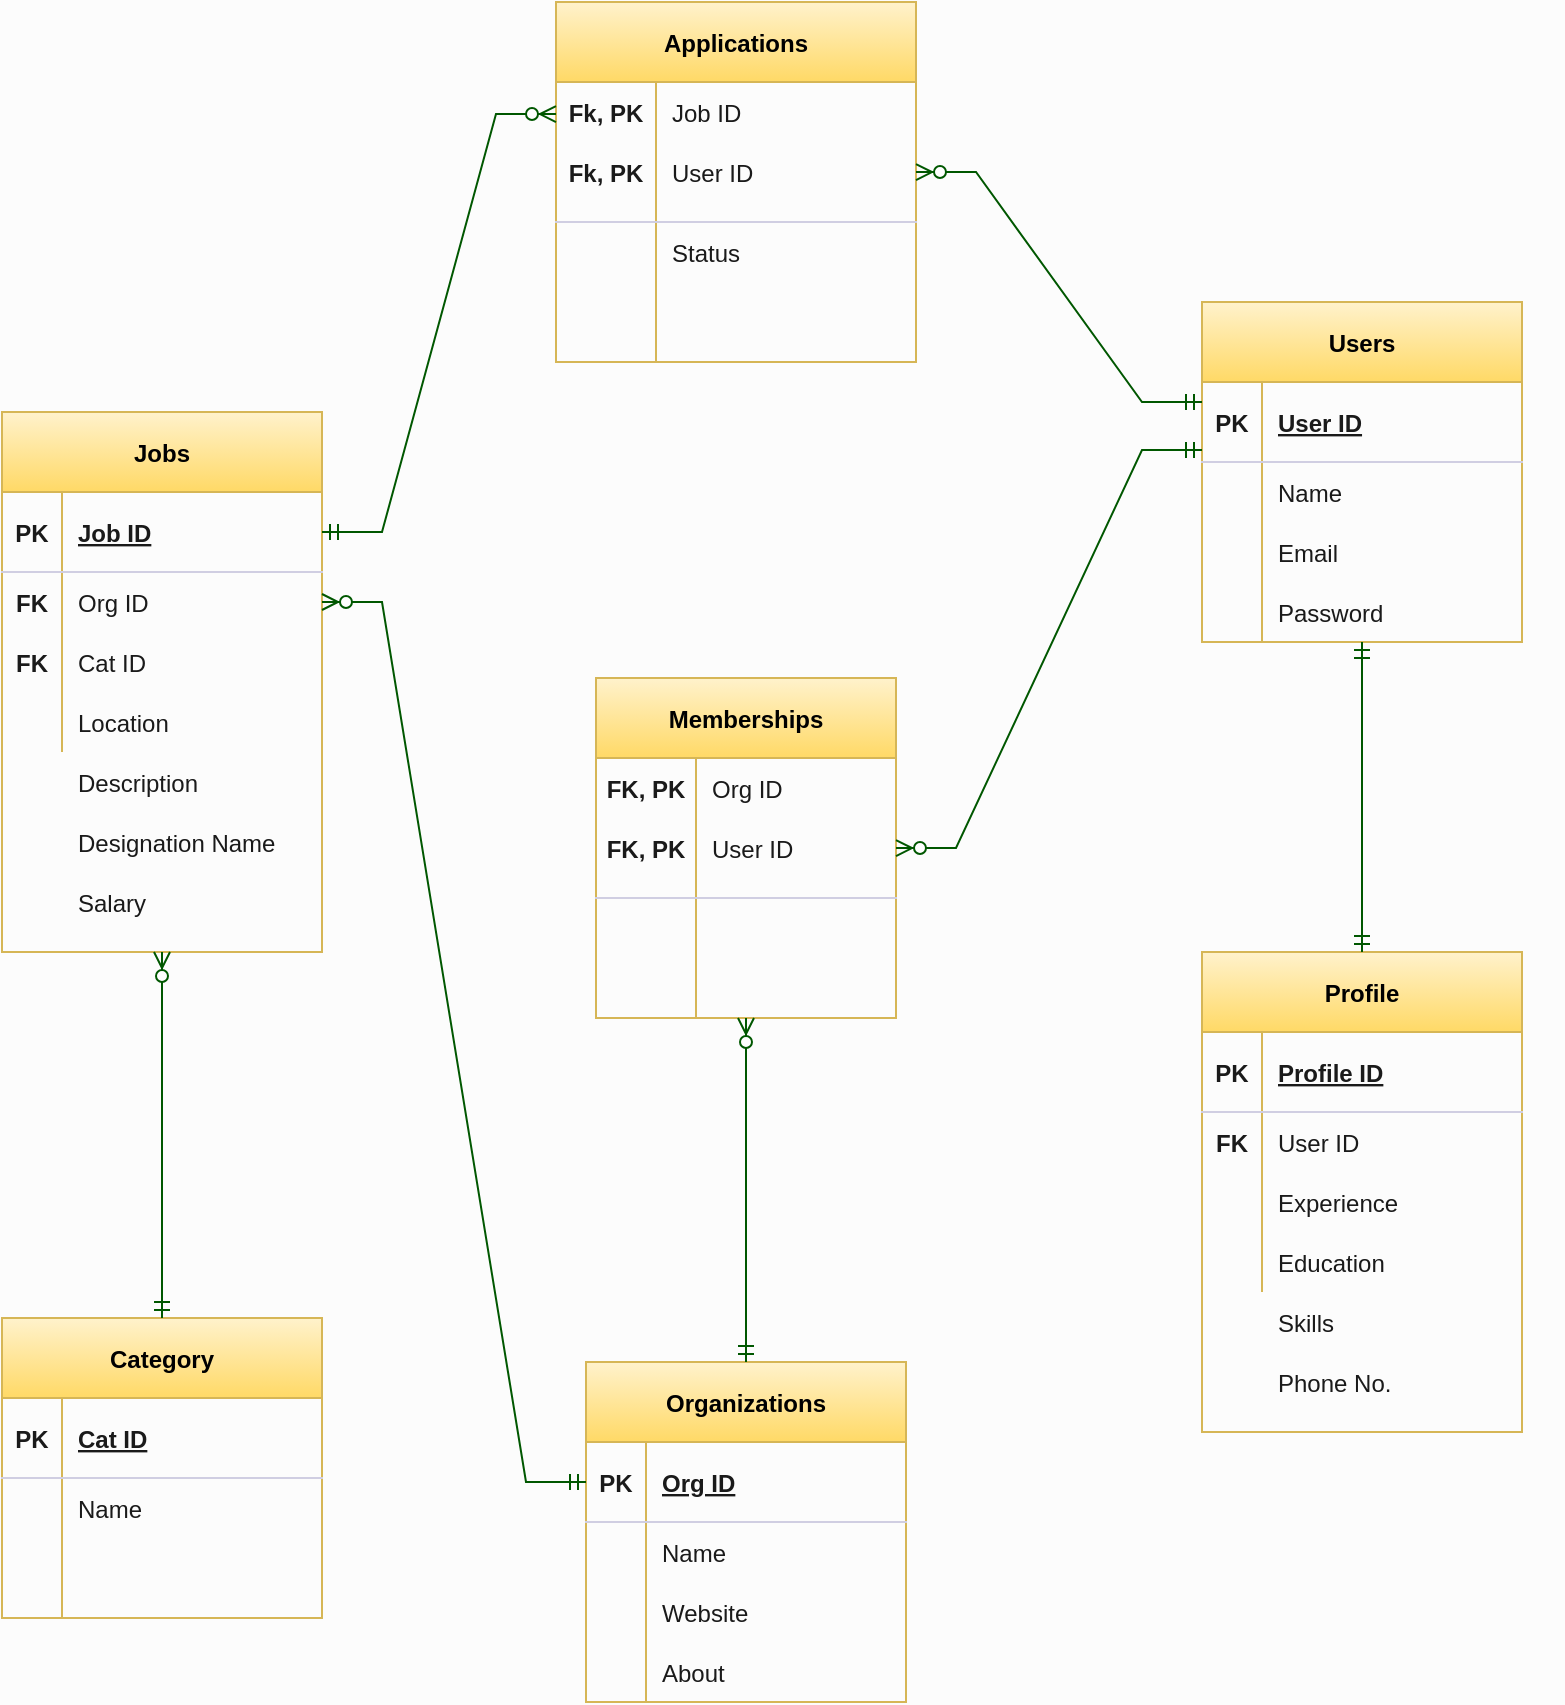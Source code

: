 <mxfile version="20.1.1" type="google"><diagram id="a4wM6ybNnWn-y_4cVbF9" name="Page-1"><mxGraphModel grid="0" page="1" gridSize="10" guides="1" tooltips="1" connect="1" arrows="1" fold="1" pageScale="1" pageWidth="850" pageHeight="1100" background="#FCFCFC" math="0" shadow="0"><root><mxCell id="0"/><mxCell id="1" parent="0"/><mxCell id="vLu-QpuTmIG4wKLE78qA-31" value="Jobs" style="shape=table;startSize=40;container=1;collapsible=1;childLayout=tableLayout;fixedRows=1;rowLines=0;fontStyle=1;align=center;resizeLast=1;fillColor=#fff2cc;strokeColor=#d6b656;gradientColor=#ffd966;" vertex="1" parent="1"><mxGeometry x="48" y="245" width="160" height="270" as="geometry"/></mxCell><mxCell id="vLu-QpuTmIG4wKLE78qA-32" value="" style="shape=tableRow;horizontal=0;startSize=0;swimlaneHead=0;swimlaneBody=0;fillColor=none;collapsible=0;dropTarget=0;points=[[0,0.5],[1,0.5]];portConstraint=eastwest;top=0;left=0;right=0;bottom=1;strokeColor=#D0CEE2;fontColor=#1A1A1A;" vertex="1" parent="vLu-QpuTmIG4wKLE78qA-31"><mxGeometry y="40" width="160" height="40" as="geometry"/></mxCell><mxCell id="vLu-QpuTmIG4wKLE78qA-33" value="PK" style="shape=partialRectangle;connectable=0;fillColor=none;top=0;left=0;bottom=0;right=0;fontStyle=1;overflow=hidden;strokeColor=#D0CEE2;fontColor=#1A1A1A;" vertex="1" parent="vLu-QpuTmIG4wKLE78qA-32"><mxGeometry width="30" height="40" as="geometry"><mxRectangle width="30" height="40" as="alternateBounds"/></mxGeometry></mxCell><mxCell id="vLu-QpuTmIG4wKLE78qA-34" value="Job ID" style="shape=partialRectangle;connectable=0;fillColor=none;top=0;left=0;bottom=0;right=0;align=left;spacingLeft=6;fontStyle=5;overflow=hidden;strokeColor=#D0CEE2;fontColor=#1A1A1A;" vertex="1" parent="vLu-QpuTmIG4wKLE78qA-32"><mxGeometry x="30" width="130" height="40" as="geometry"><mxRectangle width="130" height="40" as="alternateBounds"/></mxGeometry></mxCell><mxCell id="vLu-QpuTmIG4wKLE78qA-35" value="" style="shape=tableRow;horizontal=0;startSize=0;swimlaneHead=0;swimlaneBody=0;fillColor=none;collapsible=0;dropTarget=0;points=[[0,0.5],[1,0.5]];portConstraint=eastwest;top=0;left=0;right=0;bottom=0;strokeColor=#D0CEE2;fontColor=#1A1A1A;" vertex="1" parent="vLu-QpuTmIG4wKLE78qA-31"><mxGeometry y="80" width="160" height="30" as="geometry"/></mxCell><mxCell id="vLu-QpuTmIG4wKLE78qA-36" value="FK" style="shape=partialRectangle;connectable=0;fillColor=none;top=0;left=0;bottom=0;right=0;editable=1;overflow=hidden;fontStyle=1;strokeColor=#D0CEE2;fontColor=#1A1A1A;" vertex="1" parent="vLu-QpuTmIG4wKLE78qA-35"><mxGeometry width="30" height="30" as="geometry"><mxRectangle width="30" height="30" as="alternateBounds"/></mxGeometry></mxCell><mxCell id="vLu-QpuTmIG4wKLE78qA-37" value="Org ID" style="shape=partialRectangle;connectable=0;fillColor=none;top=0;left=0;bottom=0;right=0;align=left;spacingLeft=6;overflow=hidden;strokeColor=#D0CEE2;fontColor=#1A1A1A;" vertex="1" parent="vLu-QpuTmIG4wKLE78qA-35"><mxGeometry x="30" width="130" height="30" as="geometry"><mxRectangle width="130" height="30" as="alternateBounds"/></mxGeometry></mxCell><mxCell id="vLu-QpuTmIG4wKLE78qA-38" value="" style="shape=tableRow;horizontal=0;startSize=0;swimlaneHead=0;swimlaneBody=0;fillColor=none;collapsible=0;dropTarget=0;points=[[0,0.5],[1,0.5]];portConstraint=eastwest;top=0;left=0;right=0;bottom=0;strokeColor=#D0CEE2;fontColor=#1A1A1A;" vertex="1" parent="vLu-QpuTmIG4wKLE78qA-31"><mxGeometry y="110" width="160" height="30" as="geometry"/></mxCell><mxCell id="vLu-QpuTmIG4wKLE78qA-39" value="FK" style="shape=partialRectangle;connectable=0;fillColor=none;top=0;left=0;bottom=0;right=0;editable=1;overflow=hidden;strokeColor=#D0CEE2;fontColor=#1A1A1A;fontStyle=1" vertex="1" parent="vLu-QpuTmIG4wKLE78qA-38"><mxGeometry width="30" height="30" as="geometry"><mxRectangle width="30" height="30" as="alternateBounds"/></mxGeometry></mxCell><mxCell id="vLu-QpuTmIG4wKLE78qA-40" value="Cat ID" style="shape=partialRectangle;connectable=0;fillColor=none;top=0;left=0;bottom=0;right=0;align=left;spacingLeft=6;overflow=hidden;strokeColor=#D0CEE2;fontColor=#1A1A1A;" vertex="1" parent="vLu-QpuTmIG4wKLE78qA-38"><mxGeometry x="30" width="130" height="30" as="geometry"><mxRectangle width="130" height="30" as="alternateBounds"/></mxGeometry></mxCell><mxCell id="vLu-QpuTmIG4wKLE78qA-41" value="" style="shape=tableRow;horizontal=0;startSize=0;swimlaneHead=0;swimlaneBody=0;fillColor=none;collapsible=0;dropTarget=0;points=[[0,0.5],[1,0.5]];portConstraint=eastwest;top=0;left=0;right=0;bottom=0;strokeColor=#D0CEE2;fontColor=#1A1A1A;" vertex="1" parent="vLu-QpuTmIG4wKLE78qA-31"><mxGeometry y="140" width="160" height="30" as="geometry"/></mxCell><mxCell id="vLu-QpuTmIG4wKLE78qA-42" value="" style="shape=partialRectangle;connectable=0;fillColor=none;top=0;left=0;bottom=0;right=0;editable=1;overflow=hidden;strokeColor=#D0CEE2;fontColor=#1A1A1A;" vertex="1" parent="vLu-QpuTmIG4wKLE78qA-41"><mxGeometry width="30" height="30" as="geometry"><mxRectangle width="30" height="30" as="alternateBounds"/></mxGeometry></mxCell><mxCell id="vLu-QpuTmIG4wKLE78qA-43" value="Location" style="shape=partialRectangle;connectable=0;fillColor=none;top=0;left=0;bottom=0;right=0;align=left;spacingLeft=6;overflow=hidden;strokeColor=#D0CEE2;fontColor=#1A1A1A;" vertex="1" parent="vLu-QpuTmIG4wKLE78qA-41"><mxGeometry x="30" width="130" height="30" as="geometry"><mxRectangle width="130" height="30" as="alternateBounds"/></mxGeometry></mxCell><mxCell id="vLu-QpuTmIG4wKLE78qA-46" value="Description" style="shape=partialRectangle;connectable=0;fillColor=none;top=0;left=0;bottom=0;right=0;align=left;spacingLeft=6;overflow=hidden;strokeColor=#D0CEE2;fontColor=#1A1A1A;" vertex="1" parent="1"><mxGeometry x="78" y="415" width="150" height="30" as="geometry"><mxRectangle width="150" height="30" as="alternateBounds"/></mxGeometry></mxCell><mxCell id="vLu-QpuTmIG4wKLE78qA-47" value="Designation Name" style="shape=partialRectangle;connectable=0;fillColor=none;top=0;left=0;bottom=0;right=0;align=left;spacingLeft=6;overflow=hidden;strokeColor=#D0CEE2;fontColor=#1A1A1A;" vertex="1" parent="1"><mxGeometry x="78" y="445" width="150" height="30" as="geometry"><mxRectangle width="150" height="30" as="alternateBounds"/></mxGeometry></mxCell><mxCell id="vLu-QpuTmIG4wKLE78qA-48" value="Salary" style="shape=partialRectangle;connectable=0;fillColor=none;top=0;left=0;bottom=0;right=0;align=left;spacingLeft=6;overflow=hidden;strokeColor=#D0CEE2;fontColor=#1A1A1A;" vertex="1" parent="1"><mxGeometry x="78" y="475" width="150" height="30" as="geometry"><mxRectangle width="150" height="30" as="alternateBounds"/></mxGeometry></mxCell><mxCell id="vLu-QpuTmIG4wKLE78qA-49" value="Profile" style="shape=table;startSize=40;container=1;collapsible=1;childLayout=tableLayout;fixedRows=1;rowLines=0;fontStyle=1;align=center;resizeLast=1;fillColor=#fff2cc;strokeColor=#d6b656;gradientColor=#ffd966;" vertex="1" parent="1"><mxGeometry x="648" y="515" width="160" height="240" as="geometry"/></mxCell><mxCell id="vLu-QpuTmIG4wKLE78qA-50" value="" style="shape=tableRow;horizontal=0;startSize=0;swimlaneHead=0;swimlaneBody=0;fillColor=none;collapsible=0;dropTarget=0;points=[[0,0.5],[1,0.5]];portConstraint=eastwest;top=0;left=0;right=0;bottom=1;strokeColor=#D0CEE2;fontColor=#1A1A1A;" vertex="1" parent="vLu-QpuTmIG4wKLE78qA-49"><mxGeometry y="40" width="160" height="40" as="geometry"/></mxCell><mxCell id="vLu-QpuTmIG4wKLE78qA-51" value="PK" style="shape=partialRectangle;connectable=0;fillColor=none;top=0;left=0;bottom=0;right=0;fontStyle=1;overflow=hidden;strokeColor=#D0CEE2;fontColor=#1A1A1A;" vertex="1" parent="vLu-QpuTmIG4wKLE78qA-50"><mxGeometry width="30" height="40" as="geometry"><mxRectangle width="30" height="40" as="alternateBounds"/></mxGeometry></mxCell><mxCell id="vLu-QpuTmIG4wKLE78qA-52" value="Profile ID" style="shape=partialRectangle;connectable=0;fillColor=none;top=0;left=0;bottom=0;right=0;align=left;spacingLeft=6;fontStyle=5;overflow=hidden;strokeColor=#D0CEE2;fontColor=#1A1A1A;" vertex="1" parent="vLu-QpuTmIG4wKLE78qA-50"><mxGeometry x="30" width="130" height="40" as="geometry"><mxRectangle width="130" height="40" as="alternateBounds"/></mxGeometry></mxCell><mxCell id="vLu-QpuTmIG4wKLE78qA-53" value="" style="shape=tableRow;horizontal=0;startSize=0;swimlaneHead=0;swimlaneBody=0;fillColor=none;collapsible=0;dropTarget=0;points=[[0,0.5],[1,0.5]];portConstraint=eastwest;top=0;left=0;right=0;bottom=0;strokeColor=#D0CEE2;fontColor=#1A1A1A;" vertex="1" parent="vLu-QpuTmIG4wKLE78qA-49"><mxGeometry y="80" width="160" height="30" as="geometry"/></mxCell><mxCell id="vLu-QpuTmIG4wKLE78qA-54" value="FK" style="shape=partialRectangle;connectable=0;fillColor=none;top=0;left=0;bottom=0;right=0;editable=1;overflow=hidden;fontStyle=1;strokeColor=#D0CEE2;fontColor=#1A1A1A;" vertex="1" parent="vLu-QpuTmIG4wKLE78qA-53"><mxGeometry width="30" height="30" as="geometry"><mxRectangle width="30" height="30" as="alternateBounds"/></mxGeometry></mxCell><mxCell id="vLu-QpuTmIG4wKLE78qA-55" value="User ID" style="shape=partialRectangle;connectable=0;fillColor=none;top=0;left=0;bottom=0;right=0;align=left;spacingLeft=6;overflow=hidden;strokeColor=#D0CEE2;fontColor=#1A1A1A;" vertex="1" parent="vLu-QpuTmIG4wKLE78qA-53"><mxGeometry x="30" width="130" height="30" as="geometry"><mxRectangle width="130" height="30" as="alternateBounds"/></mxGeometry></mxCell><mxCell id="vLu-QpuTmIG4wKLE78qA-56" value="" style="shape=tableRow;horizontal=0;startSize=0;swimlaneHead=0;swimlaneBody=0;fillColor=none;collapsible=0;dropTarget=0;points=[[0,0.5],[1,0.5]];portConstraint=eastwest;top=0;left=0;right=0;bottom=0;strokeColor=#D0CEE2;fontColor=#1A1A1A;" vertex="1" parent="vLu-QpuTmIG4wKLE78qA-49"><mxGeometry y="110" width="160" height="30" as="geometry"/></mxCell><mxCell id="vLu-QpuTmIG4wKLE78qA-57" value="" style="shape=partialRectangle;connectable=0;fillColor=none;top=0;left=0;bottom=0;right=0;editable=1;overflow=hidden;strokeColor=#D0CEE2;fontColor=#1A1A1A;" vertex="1" parent="vLu-QpuTmIG4wKLE78qA-56"><mxGeometry width="30" height="30" as="geometry"><mxRectangle width="30" height="30" as="alternateBounds"/></mxGeometry></mxCell><mxCell id="vLu-QpuTmIG4wKLE78qA-58" value="Experience" style="shape=partialRectangle;connectable=0;fillColor=none;top=0;left=0;bottom=0;right=0;align=left;spacingLeft=6;overflow=hidden;strokeColor=#D0CEE2;fontColor=#1A1A1A;" vertex="1" parent="vLu-QpuTmIG4wKLE78qA-56"><mxGeometry x="30" width="130" height="30" as="geometry"><mxRectangle width="130" height="30" as="alternateBounds"/></mxGeometry></mxCell><mxCell id="vLu-QpuTmIG4wKLE78qA-59" value="" style="shape=tableRow;horizontal=0;startSize=0;swimlaneHead=0;swimlaneBody=0;fillColor=none;collapsible=0;dropTarget=0;points=[[0,0.5],[1,0.5]];portConstraint=eastwest;top=0;left=0;right=0;bottom=0;strokeColor=#D0CEE2;fontColor=#1A1A1A;" vertex="1" parent="vLu-QpuTmIG4wKLE78qA-49"><mxGeometry y="140" width="160" height="30" as="geometry"/></mxCell><mxCell id="vLu-QpuTmIG4wKLE78qA-60" value="" style="shape=partialRectangle;connectable=0;fillColor=none;top=0;left=0;bottom=0;right=0;editable=1;overflow=hidden;strokeColor=#D0CEE2;fontColor=#1A1A1A;" vertex="1" parent="vLu-QpuTmIG4wKLE78qA-59"><mxGeometry width="30" height="30" as="geometry"><mxRectangle width="30" height="30" as="alternateBounds"/></mxGeometry></mxCell><mxCell id="vLu-QpuTmIG4wKLE78qA-61" value="Education" style="shape=partialRectangle;connectable=0;fillColor=none;top=0;left=0;bottom=0;right=0;align=left;spacingLeft=6;overflow=hidden;strokeColor=#D0CEE2;fontColor=#1A1A1A;" vertex="1" parent="vLu-QpuTmIG4wKLE78qA-59"><mxGeometry x="30" width="130" height="30" as="geometry"><mxRectangle width="130" height="30" as="alternateBounds"/></mxGeometry></mxCell><mxCell id="vLu-QpuTmIG4wKLE78qA-62" value="Skills" style="shape=partialRectangle;connectable=0;fillColor=none;top=0;left=0;bottom=0;right=0;align=left;spacingLeft=6;overflow=hidden;strokeColor=#D0CEE2;fontColor=#1A1A1A;" vertex="1" parent="1"><mxGeometry x="678" y="685" width="150" height="30" as="geometry"><mxRectangle width="150" height="30" as="alternateBounds"/></mxGeometry></mxCell><mxCell id="vLu-QpuTmIG4wKLE78qA-63" value="Phone No." style="shape=partialRectangle;connectable=0;fillColor=none;top=0;left=0;bottom=0;right=0;align=left;spacingLeft=6;overflow=hidden;strokeColor=#D0CEE2;fontColor=#1A1A1A;" vertex="1" parent="1"><mxGeometry x="678" y="715" width="150" height="30" as="geometry"><mxRectangle width="150" height="30" as="alternateBounds"/></mxGeometry></mxCell><mxCell id="vLu-QpuTmIG4wKLE78qA-64" value="" style="shape=partialRectangle;connectable=0;fillColor=none;top=0;left=0;bottom=0;right=0;align=left;spacingLeft=6;overflow=hidden;strokeColor=#D0CEE2;fontColor=#1A1A1A;" vertex="1" parent="1"><mxGeometry x="678" y="745" width="150" as="geometry"><mxRectangle width="150" height="30" as="alternateBounds"/></mxGeometry></mxCell><mxCell id="vLu-QpuTmIG4wKLE78qA-65" value="Applications" style="shape=table;startSize=40;container=1;collapsible=1;childLayout=tableLayout;fixedRows=1;rowLines=0;fontStyle=1;align=center;resizeLast=1;points=[[0,0,0,0,0],[0,0.09,0,0,0],[0,0.13,0,0,0],[0,0.18,0,0,0],[0,0.25,0,0,0],[0,0.27,0,0,0],[0,0.36,0,0,0],[0,0.38,0,0,0],[0,0.45,0,0,0],[0,0.5,0,0,0],[0,0.55,0,0,0],[0,0.63,0,0,0],[0,0.64,0,0,0],[0,0.73,0,0,0],[0,0.75,0,0,0],[0,0.82,0,0,0],[0,0.88,0,0,0],[0,0.91,0,0,0],[0,1,0,0,0],[0.25,0,0,0,0],[0.25,1,0,0,0],[0.5,0,0,0,0],[0.5,1,0,0,0],[0.75,0,0,0,0],[0.75,1,0,0,0],[1,0,0,0,0],[1,0.2,0,0,0],[1,0.25,0,0,0],[1,0.4,0,0,0],[1,0.5,0,0,0],[1,0.6,0,0,0],[1,0.75,0,0,0],[1,0.8,0,0,0],[1,1,0,0,0]];fillColor=#fff2cc;strokeColor=#d6b656;gradientColor=#ffd966;" vertex="1" parent="1"><mxGeometry x="325" y="40" width="180" height="180" as="geometry"/></mxCell><mxCell id="vLu-QpuTmIG4wKLE78qA-66" value="" style="shape=tableRow;horizontal=0;startSize=0;swimlaneHead=0;swimlaneBody=0;fillColor=none;collapsible=0;dropTarget=0;points=[[0,0.5],[1,0.5]];portConstraint=eastwest;top=0;left=0;right=0;bottom=1;strokeColor=#D0CEE2;fontColor=#1A1A1A;" vertex="1" parent="vLu-QpuTmIG4wKLE78qA-65"><mxGeometry y="40" width="180" height="70" as="geometry"/></mxCell><mxCell id="vLu-QpuTmIG4wKLE78qA-67" value="" style="shape=partialRectangle;connectable=0;fillColor=none;top=0;left=0;bottom=0;right=0;fontStyle=1;overflow=hidden;strokeColor=#D0CEE2;fontColor=#1A1A1A;" vertex="1" parent="vLu-QpuTmIG4wKLE78qA-66"><mxGeometry width="50" height="70" as="geometry"><mxRectangle width="50" height="70" as="alternateBounds"/></mxGeometry></mxCell><mxCell id="vLu-QpuTmIG4wKLE78qA-68" value="" style="shape=partialRectangle;connectable=0;fillColor=none;top=0;left=0;bottom=0;right=0;align=left;spacingLeft=6;fontStyle=5;overflow=hidden;strokeColor=#D0CEE2;fontColor=#1A1A1A;" vertex="1" parent="vLu-QpuTmIG4wKLE78qA-66"><mxGeometry x="50" width="130" height="70" as="geometry"><mxRectangle width="130" height="70" as="alternateBounds"/></mxGeometry></mxCell><mxCell id="vLu-QpuTmIG4wKLE78qA-69" value="" style="shape=tableRow;horizontal=0;startSize=0;swimlaneHead=0;swimlaneBody=0;fillColor=none;collapsible=0;dropTarget=0;points=[[0,0.5],[1,0.5]];portConstraint=eastwest;top=0;left=0;right=0;bottom=0;strokeColor=#D0CEE2;fontColor=#1A1A1A;" vertex="1" parent="vLu-QpuTmIG4wKLE78qA-65"><mxGeometry y="110" width="180" height="30" as="geometry"/></mxCell><mxCell id="vLu-QpuTmIG4wKLE78qA-70" value="" style="shape=partialRectangle;connectable=0;fillColor=none;top=0;left=0;bottom=0;right=0;editable=1;overflow=hidden;fontStyle=1;strokeColor=#D0CEE2;fontColor=#1A1A1A;" vertex="1" parent="vLu-QpuTmIG4wKLE78qA-69"><mxGeometry width="50" height="30" as="geometry"><mxRectangle width="50" height="30" as="alternateBounds"/></mxGeometry></mxCell><mxCell id="vLu-QpuTmIG4wKLE78qA-71" value="Status" style="shape=partialRectangle;connectable=0;fillColor=none;top=0;left=0;bottom=0;right=0;align=left;spacingLeft=6;overflow=hidden;strokeColor=#D0CEE2;fontColor=#1A1A1A;" vertex="1" parent="vLu-QpuTmIG4wKLE78qA-69"><mxGeometry x="50" width="130" height="30" as="geometry"><mxRectangle width="130" height="30" as="alternateBounds"/></mxGeometry></mxCell><mxCell id="vLu-QpuTmIG4wKLE78qA-72" value="" style="shape=tableRow;horizontal=0;startSize=0;swimlaneHead=0;swimlaneBody=0;fillColor=none;collapsible=0;dropTarget=0;points=[[0,0.5],[1,0.5]];portConstraint=eastwest;top=0;left=0;right=0;bottom=0;strokeColor=#D0CEE2;fontColor=#1A1A1A;" vertex="1" parent="vLu-QpuTmIG4wKLE78qA-65"><mxGeometry y="140" width="180" height="20" as="geometry"/></mxCell><mxCell id="vLu-QpuTmIG4wKLE78qA-73" value="" style="shape=partialRectangle;connectable=0;fillColor=none;top=0;left=0;bottom=0;right=0;editable=1;overflow=hidden;strokeColor=#D0CEE2;fontColor=#1A1A1A;" vertex="1" parent="vLu-QpuTmIG4wKLE78qA-72"><mxGeometry width="50" height="20" as="geometry"><mxRectangle width="50" height="20" as="alternateBounds"/></mxGeometry></mxCell><mxCell id="vLu-QpuTmIG4wKLE78qA-74" value="" style="shape=partialRectangle;connectable=0;fillColor=none;top=0;left=0;bottom=0;right=0;align=left;spacingLeft=6;overflow=hidden;strokeColor=#D0CEE2;fontColor=#1A1A1A;" vertex="1" parent="vLu-QpuTmIG4wKLE78qA-72"><mxGeometry x="50" width="130" height="20" as="geometry"><mxRectangle width="130" height="20" as="alternateBounds"/></mxGeometry></mxCell><mxCell id="vLu-QpuTmIG4wKLE78qA-75" value="" style="shape=tableRow;horizontal=0;startSize=0;swimlaneHead=0;swimlaneBody=0;fillColor=none;collapsible=0;dropTarget=0;points=[[0,0.5],[1,0.5]];portConstraint=eastwest;top=0;left=0;right=0;bottom=0;strokeColor=#D0CEE2;fontColor=#1A1A1A;" vertex="1" parent="vLu-QpuTmIG4wKLE78qA-65"><mxGeometry y="160" width="180" height="20" as="geometry"/></mxCell><mxCell id="vLu-QpuTmIG4wKLE78qA-76" value="" style="shape=partialRectangle;connectable=0;fillColor=none;top=0;left=0;bottom=0;right=0;editable=1;overflow=hidden;strokeColor=#D0CEE2;fontColor=#1A1A1A;" vertex="1" parent="vLu-QpuTmIG4wKLE78qA-75"><mxGeometry width="50" height="20" as="geometry"><mxRectangle width="50" height="20" as="alternateBounds"/></mxGeometry></mxCell><mxCell id="vLu-QpuTmIG4wKLE78qA-77" value="" style="shape=partialRectangle;connectable=0;fillColor=none;top=0;left=0;bottom=0;right=0;align=left;spacingLeft=6;overflow=hidden;strokeColor=#D0CEE2;fontColor=#1A1A1A;" vertex="1" parent="vLu-QpuTmIG4wKLE78qA-75"><mxGeometry x="50" width="130" height="20" as="geometry"><mxRectangle width="130" height="20" as="alternateBounds"/></mxGeometry></mxCell><mxCell id="vLu-QpuTmIG4wKLE78qA-81" value="Job ID" style="shape=partialRectangle;connectable=0;fillColor=none;top=0;left=0;bottom=0;right=0;align=left;spacingLeft=6;overflow=hidden;strokeColor=#D0CEE2;fontColor=#1A1A1A;" vertex="1" parent="1"><mxGeometry x="375" y="80" width="150" height="30" as="geometry"><mxRectangle width="150" height="30" as="alternateBounds"/></mxGeometry></mxCell><mxCell id="vLu-QpuTmIG4wKLE78qA-95" value="Fk, PK" style="shape=partialRectangle;connectable=0;fillColor=none;top=0;left=0;bottom=0;right=0;editable=1;overflow=hidden;fontStyle=1;strokeColor=#D0CEE2;fontColor=#1A1A1A;" vertex="1" parent="1"><mxGeometry x="325" y="80" width="50" height="30" as="geometry"><mxRectangle width="30" height="30" as="alternateBounds"/></mxGeometry></mxCell><mxCell id="vLu-QpuTmIG4wKLE78qA-97" value="User ID" style="shape=partialRectangle;connectable=0;fillColor=none;top=0;left=0;bottom=0;right=0;align=left;spacingLeft=6;overflow=hidden;strokeColor=#D0CEE2;fontColor=#1A1A1A;" vertex="1" parent="1"><mxGeometry x="375" y="110" width="109" height="30" as="geometry"><mxRectangle width="150" height="30" as="alternateBounds"/></mxGeometry></mxCell><mxCell id="vLu-QpuTmIG4wKLE78qA-100" value="" style="edgeStyle=entityRelationEdgeStyle;fontSize=12;html=1;endArrow=ERzeroToMany;startArrow=ERmandOne;rounded=0;exitX=1;exitY=0.5;exitDx=0;exitDy=0;strokeColor=#005700;fontColor=#1A1A1A;fillColor=#008a00;entryX=0;entryY=0.229;entryDx=0;entryDy=0;entryPerimeter=0;" edge="1" parent="1" source="vLu-QpuTmIG4wKLE78qA-32" target="vLu-QpuTmIG4wKLE78qA-66"><mxGeometry width="100" height="100" relative="1" as="geometry"><mxPoint x="370" y="220" as="sourcePoint"/><mxPoint x="309" y="76" as="targetPoint"/></mxGeometry></mxCell><mxCell id="vLu-QpuTmIG4wKLE78qA-102" value="Organizations" style="shape=table;startSize=40;container=1;collapsible=1;childLayout=tableLayout;fixedRows=1;rowLines=0;fontStyle=1;align=center;resizeLast=1;fillColor=#fff2cc;strokeColor=#d6b656;gradientColor=#ffd966;" vertex="1" parent="1"><mxGeometry x="340" y="720" width="160" height="170" as="geometry"/></mxCell><mxCell id="vLu-QpuTmIG4wKLE78qA-103" value="" style="shape=tableRow;horizontal=0;startSize=0;swimlaneHead=0;swimlaneBody=0;fillColor=none;collapsible=0;dropTarget=0;points=[[0,0.5],[1,0.5]];portConstraint=eastwest;top=0;left=0;right=0;bottom=1;strokeColor=#D0CEE2;fontColor=#1A1A1A;" vertex="1" parent="vLu-QpuTmIG4wKLE78qA-102"><mxGeometry y="40" width="160" height="40" as="geometry"/></mxCell><mxCell id="vLu-QpuTmIG4wKLE78qA-104" value="PK" style="shape=partialRectangle;connectable=0;fillColor=none;top=0;left=0;bottom=0;right=0;fontStyle=1;overflow=hidden;strokeColor=#D0CEE2;fontColor=#1A1A1A;" vertex="1" parent="vLu-QpuTmIG4wKLE78qA-103"><mxGeometry width="30" height="40" as="geometry"><mxRectangle width="30" height="40" as="alternateBounds"/></mxGeometry></mxCell><mxCell id="vLu-QpuTmIG4wKLE78qA-105" value="Org ID" style="shape=partialRectangle;connectable=0;fillColor=none;top=0;left=0;bottom=0;right=0;align=left;spacingLeft=6;fontStyle=5;overflow=hidden;strokeColor=#D0CEE2;fontColor=#1A1A1A;" vertex="1" parent="vLu-QpuTmIG4wKLE78qA-103"><mxGeometry x="30" width="130" height="40" as="geometry"><mxRectangle width="130" height="40" as="alternateBounds"/></mxGeometry></mxCell><mxCell id="vLu-QpuTmIG4wKLE78qA-106" value="" style="shape=tableRow;horizontal=0;startSize=0;swimlaneHead=0;swimlaneBody=0;fillColor=none;collapsible=0;dropTarget=0;points=[[0,0.5],[1,0.5]];portConstraint=eastwest;top=0;left=0;right=0;bottom=0;strokeColor=#D0CEE2;fontColor=#1A1A1A;" vertex="1" parent="vLu-QpuTmIG4wKLE78qA-102"><mxGeometry y="80" width="160" height="30" as="geometry"/></mxCell><mxCell id="vLu-QpuTmIG4wKLE78qA-107" value="" style="shape=partialRectangle;connectable=0;fillColor=none;top=0;left=0;bottom=0;right=0;editable=1;overflow=hidden;fontStyle=1;strokeColor=#D0CEE2;fontColor=#1A1A1A;" vertex="1" parent="vLu-QpuTmIG4wKLE78qA-106"><mxGeometry width="30" height="30" as="geometry"><mxRectangle width="30" height="30" as="alternateBounds"/></mxGeometry></mxCell><mxCell id="vLu-QpuTmIG4wKLE78qA-108" value="Name" style="shape=partialRectangle;connectable=0;fillColor=none;top=0;left=0;bottom=0;right=0;align=left;spacingLeft=6;overflow=hidden;strokeColor=#D0CEE2;fontColor=#1A1A1A;" vertex="1" parent="vLu-QpuTmIG4wKLE78qA-106"><mxGeometry x="30" width="130" height="30" as="geometry"><mxRectangle width="130" height="30" as="alternateBounds"/></mxGeometry></mxCell><mxCell id="vLu-QpuTmIG4wKLE78qA-109" value="" style="shape=tableRow;horizontal=0;startSize=0;swimlaneHead=0;swimlaneBody=0;fillColor=none;collapsible=0;dropTarget=0;points=[[0,0.5],[1,0.5]];portConstraint=eastwest;top=0;left=0;right=0;bottom=0;strokeColor=#D0CEE2;fontColor=#1A1A1A;" vertex="1" parent="vLu-QpuTmIG4wKLE78qA-102"><mxGeometry y="110" width="160" height="30" as="geometry"/></mxCell><mxCell id="vLu-QpuTmIG4wKLE78qA-110" value="" style="shape=partialRectangle;connectable=0;fillColor=none;top=0;left=0;bottom=0;right=0;editable=1;overflow=hidden;strokeColor=#D0CEE2;fontColor=#1A1A1A;" vertex="1" parent="vLu-QpuTmIG4wKLE78qA-109"><mxGeometry width="30" height="30" as="geometry"><mxRectangle width="30" height="30" as="alternateBounds"/></mxGeometry></mxCell><mxCell id="vLu-QpuTmIG4wKLE78qA-111" value="Website" style="shape=partialRectangle;connectable=0;fillColor=none;top=0;left=0;bottom=0;right=0;align=left;spacingLeft=6;overflow=hidden;strokeColor=#D0CEE2;fontColor=#1A1A1A;" vertex="1" parent="vLu-QpuTmIG4wKLE78qA-109"><mxGeometry x="30" width="130" height="30" as="geometry"><mxRectangle width="130" height="30" as="alternateBounds"/></mxGeometry></mxCell><mxCell id="vLu-QpuTmIG4wKLE78qA-112" value="" style="shape=tableRow;horizontal=0;startSize=0;swimlaneHead=0;swimlaneBody=0;fillColor=none;collapsible=0;dropTarget=0;points=[[0,0.5],[1,0.5]];portConstraint=eastwest;top=0;left=0;right=0;bottom=0;strokeColor=#D0CEE2;fontColor=#1A1A1A;" vertex="1" parent="vLu-QpuTmIG4wKLE78qA-102"><mxGeometry y="140" width="160" height="30" as="geometry"/></mxCell><mxCell id="vLu-QpuTmIG4wKLE78qA-113" value="" style="shape=partialRectangle;connectable=0;fillColor=none;top=0;left=0;bottom=0;right=0;editable=1;overflow=hidden;strokeColor=#D0CEE2;fontColor=#1A1A1A;" vertex="1" parent="vLu-QpuTmIG4wKLE78qA-112"><mxGeometry width="30" height="30" as="geometry"><mxRectangle width="30" height="30" as="alternateBounds"/></mxGeometry></mxCell><mxCell id="vLu-QpuTmIG4wKLE78qA-114" value="About" style="shape=partialRectangle;connectable=0;fillColor=none;top=0;left=0;bottom=0;right=0;align=left;spacingLeft=6;overflow=hidden;strokeColor=#D0CEE2;fontColor=#1A1A1A;" vertex="1" parent="vLu-QpuTmIG4wKLE78qA-112"><mxGeometry x="30" width="130" height="30" as="geometry"><mxRectangle width="130" height="30" as="alternateBounds"/></mxGeometry></mxCell><mxCell id="vLu-QpuTmIG4wKLE78qA-120" value="Users" style="shape=table;startSize=40;container=1;collapsible=1;childLayout=tableLayout;fixedRows=1;rowLines=0;fontStyle=1;align=center;resizeLast=1;fillColor=#fff2cc;strokeColor=#d6b656;gradientColor=#ffd966;" vertex="1" parent="1"><mxGeometry x="648" y="190" width="160" height="170" as="geometry"/></mxCell><mxCell id="vLu-QpuTmIG4wKLE78qA-121" value="" style="shape=tableRow;horizontal=0;startSize=0;swimlaneHead=0;swimlaneBody=0;fillColor=none;collapsible=0;dropTarget=0;points=[[0,0.5],[1,0.5]];portConstraint=eastwest;top=0;left=0;right=0;bottom=1;strokeColor=#D0CEE2;fontColor=#1A1A1A;" vertex="1" parent="vLu-QpuTmIG4wKLE78qA-120"><mxGeometry y="40" width="160" height="40" as="geometry"/></mxCell><mxCell id="vLu-QpuTmIG4wKLE78qA-122" value="PK" style="shape=partialRectangle;connectable=0;fillColor=none;top=0;left=0;bottom=0;right=0;fontStyle=1;overflow=hidden;strokeColor=#D0CEE2;fontColor=#1A1A1A;" vertex="1" parent="vLu-QpuTmIG4wKLE78qA-121"><mxGeometry width="30" height="40" as="geometry"><mxRectangle width="30" height="40" as="alternateBounds"/></mxGeometry></mxCell><mxCell id="vLu-QpuTmIG4wKLE78qA-123" value="User ID" style="shape=partialRectangle;connectable=0;fillColor=none;top=0;left=0;bottom=0;right=0;align=left;spacingLeft=6;fontStyle=5;overflow=hidden;strokeColor=#D0CEE2;fontColor=#1A1A1A;" vertex="1" parent="vLu-QpuTmIG4wKLE78qA-121"><mxGeometry x="30" width="130" height="40" as="geometry"><mxRectangle width="130" height="40" as="alternateBounds"/></mxGeometry></mxCell><mxCell id="vLu-QpuTmIG4wKLE78qA-124" value="" style="shape=tableRow;horizontal=0;startSize=0;swimlaneHead=0;swimlaneBody=0;fillColor=none;collapsible=0;dropTarget=0;points=[[0,0.5],[1,0.5]];portConstraint=eastwest;top=0;left=0;right=0;bottom=0;strokeColor=#D0CEE2;fontColor=#1A1A1A;" vertex="1" parent="vLu-QpuTmIG4wKLE78qA-120"><mxGeometry y="80" width="160" height="30" as="geometry"/></mxCell><mxCell id="vLu-QpuTmIG4wKLE78qA-125" value="" style="shape=partialRectangle;connectable=0;fillColor=none;top=0;left=0;bottom=0;right=0;editable=1;overflow=hidden;fontStyle=1;strokeColor=#D0CEE2;fontColor=#1A1A1A;" vertex="1" parent="vLu-QpuTmIG4wKLE78qA-124"><mxGeometry width="30" height="30" as="geometry"><mxRectangle width="30" height="30" as="alternateBounds"/></mxGeometry></mxCell><mxCell id="vLu-QpuTmIG4wKLE78qA-126" value="Name" style="shape=partialRectangle;connectable=0;fillColor=none;top=0;left=0;bottom=0;right=0;align=left;spacingLeft=6;overflow=hidden;strokeColor=#D0CEE2;fontColor=#1A1A1A;" vertex="1" parent="vLu-QpuTmIG4wKLE78qA-124"><mxGeometry x="30" width="130" height="30" as="geometry"><mxRectangle width="130" height="30" as="alternateBounds"/></mxGeometry></mxCell><mxCell id="vLu-QpuTmIG4wKLE78qA-127" value="" style="shape=tableRow;horizontal=0;startSize=0;swimlaneHead=0;swimlaneBody=0;fillColor=none;collapsible=0;dropTarget=0;points=[[0,0.5],[1,0.5]];portConstraint=eastwest;top=0;left=0;right=0;bottom=0;strokeColor=#D0CEE2;fontColor=#1A1A1A;" vertex="1" parent="vLu-QpuTmIG4wKLE78qA-120"><mxGeometry y="110" width="160" height="30" as="geometry"/></mxCell><mxCell id="vLu-QpuTmIG4wKLE78qA-128" value="" style="shape=partialRectangle;connectable=0;fillColor=none;top=0;left=0;bottom=0;right=0;editable=1;overflow=hidden;strokeColor=#D0CEE2;fontColor=#1A1A1A;" vertex="1" parent="vLu-QpuTmIG4wKLE78qA-127"><mxGeometry width="30" height="30" as="geometry"><mxRectangle width="30" height="30" as="alternateBounds"/></mxGeometry></mxCell><mxCell id="vLu-QpuTmIG4wKLE78qA-129" value="Email" style="shape=partialRectangle;connectable=0;fillColor=none;top=0;left=0;bottom=0;right=0;align=left;spacingLeft=6;overflow=hidden;strokeColor=#D0CEE2;fontColor=#1A1A1A;" vertex="1" parent="vLu-QpuTmIG4wKLE78qA-127"><mxGeometry x="30" width="130" height="30" as="geometry"><mxRectangle width="130" height="30" as="alternateBounds"/></mxGeometry></mxCell><mxCell id="vLu-QpuTmIG4wKLE78qA-130" value="" style="shape=tableRow;horizontal=0;startSize=0;swimlaneHead=0;swimlaneBody=0;fillColor=none;collapsible=0;dropTarget=0;points=[[0,0.5],[1,0.5]];portConstraint=eastwest;top=0;left=0;right=0;bottom=0;strokeColor=#D0CEE2;fontColor=#1A1A1A;" vertex="1" parent="vLu-QpuTmIG4wKLE78qA-120"><mxGeometry y="140" width="160" height="30" as="geometry"/></mxCell><mxCell id="vLu-QpuTmIG4wKLE78qA-131" value="" style="shape=partialRectangle;connectable=0;fillColor=none;top=0;left=0;bottom=0;right=0;editable=1;overflow=hidden;strokeColor=#D0CEE2;fontColor=#1A1A1A;" vertex="1" parent="vLu-QpuTmIG4wKLE78qA-130"><mxGeometry width="30" height="30" as="geometry"><mxRectangle width="30" height="30" as="alternateBounds"/></mxGeometry></mxCell><mxCell id="vLu-QpuTmIG4wKLE78qA-132" value="Password" style="shape=partialRectangle;connectable=0;fillColor=none;top=0;left=0;bottom=0;right=0;align=left;spacingLeft=6;overflow=hidden;strokeColor=#D0CEE2;fontColor=#1A1A1A;" vertex="1" parent="vLu-QpuTmIG4wKLE78qA-130"><mxGeometry x="30" width="130" height="30" as="geometry"><mxRectangle width="130" height="30" as="alternateBounds"/></mxGeometry></mxCell><mxCell id="vLu-QpuTmIG4wKLE78qA-133" value="Memberships" style="shape=table;startSize=40;container=1;collapsible=1;childLayout=tableLayout;fixedRows=1;rowLines=0;fontStyle=1;align=center;resizeLast=1;points=[[0,0,0,0,0],[0,0.09,0,0,0],[0,0.13,0,0,0],[0,0.18,0,0,0],[0,0.25,0,0,0],[0,0.27,0,0,0],[0,0.36,0,0,0],[0,0.38,0,0,0],[0,0.45,0,0,0],[0,0.5,0,0,0],[0,0.55,0,0,0],[0,0.63,0,0,0],[0,0.64,0,0,0],[0,0.73,0,0,0],[0,0.75,0,0,0],[0,0.82,0,0,0],[0,0.88,0,0,0],[0,0.91,0,0,0],[0,1,0,0,0],[0.25,0,0,0,0],[0.25,1,0,0,0],[0.5,0,0,0,0],[0.5,1,0,0,0],[0.75,0,0,0,0],[0.75,1,0,0,0],[1,0,0,0,0],[1,0.2,0,0,0],[1,0.25,0,0,0],[1,0.4,0,0,0],[1,0.5,0,0,0],[1,0.6,0,0,0],[1,0.75,0,0,0],[1,0.8,0,0,0],[1,1,0,0,0]];fillColor=#fff2cc;strokeColor=#d6b656;gradientColor=#ffd966;" vertex="1" parent="1"><mxGeometry x="345" y="378" width="150" height="170" as="geometry"/></mxCell><mxCell id="vLu-QpuTmIG4wKLE78qA-134" value="" style="shape=tableRow;horizontal=0;startSize=0;swimlaneHead=0;swimlaneBody=0;fillColor=none;collapsible=0;dropTarget=0;points=[[0,0.5],[1,0.5]];portConstraint=eastwest;top=0;left=0;right=0;bottom=1;strokeColor=#D0CEE2;fontColor=#1A1A1A;" vertex="1" parent="vLu-QpuTmIG4wKLE78qA-133"><mxGeometry y="40" width="150" height="70" as="geometry"/></mxCell><mxCell id="vLu-QpuTmIG4wKLE78qA-135" value="" style="shape=partialRectangle;connectable=0;fillColor=none;top=0;left=0;bottom=0;right=0;fontStyle=1;overflow=hidden;strokeColor=#D0CEE2;fontColor=#1A1A1A;" vertex="1" parent="vLu-QpuTmIG4wKLE78qA-134"><mxGeometry width="50" height="70" as="geometry"><mxRectangle width="50" height="70" as="alternateBounds"/></mxGeometry></mxCell><mxCell id="vLu-QpuTmIG4wKLE78qA-136" value="" style="shape=partialRectangle;connectable=0;fillColor=none;top=0;left=0;bottom=0;right=0;align=left;spacingLeft=6;fontStyle=5;overflow=hidden;strokeColor=#D0CEE2;fontColor=#1A1A1A;" vertex="1" parent="vLu-QpuTmIG4wKLE78qA-134"><mxGeometry x="50" width="100" height="70" as="geometry"><mxRectangle width="100" height="70" as="alternateBounds"/></mxGeometry></mxCell><mxCell id="vLu-QpuTmIG4wKLE78qA-137" value="" style="shape=tableRow;horizontal=0;startSize=0;swimlaneHead=0;swimlaneBody=0;fillColor=none;collapsible=0;dropTarget=0;points=[[0,0.5],[1,0.5]];portConstraint=eastwest;top=0;left=0;right=0;bottom=0;strokeColor=#D0CEE2;fontColor=#1A1A1A;" vertex="1" parent="vLu-QpuTmIG4wKLE78qA-133"><mxGeometry y="110" width="150" height="20" as="geometry"/></mxCell><mxCell id="vLu-QpuTmIG4wKLE78qA-138" value="" style="shape=partialRectangle;connectable=0;fillColor=none;top=0;left=0;bottom=0;right=0;editable=1;overflow=hidden;fontStyle=1;strokeColor=#D0CEE2;fontColor=#1A1A1A;" vertex="1" parent="vLu-QpuTmIG4wKLE78qA-137"><mxGeometry width="50" height="20" as="geometry"><mxRectangle width="50" height="20" as="alternateBounds"/></mxGeometry></mxCell><mxCell id="vLu-QpuTmIG4wKLE78qA-139" value="" style="shape=partialRectangle;connectable=0;fillColor=none;top=0;left=0;bottom=0;right=0;align=left;spacingLeft=6;overflow=hidden;strokeColor=#D0CEE2;fontColor=#1A1A1A;" vertex="1" parent="vLu-QpuTmIG4wKLE78qA-137"><mxGeometry x="50" width="100" height="20" as="geometry"><mxRectangle width="100" height="20" as="alternateBounds"/></mxGeometry></mxCell><mxCell id="vLu-QpuTmIG4wKLE78qA-140" value="" style="shape=tableRow;horizontal=0;startSize=0;swimlaneHead=0;swimlaneBody=0;fillColor=none;collapsible=0;dropTarget=0;points=[[0,0.5],[1,0.5]];portConstraint=eastwest;top=0;left=0;right=0;bottom=0;strokeColor=#D0CEE2;fontColor=#1A1A1A;" vertex="1" parent="vLu-QpuTmIG4wKLE78qA-133"><mxGeometry y="130" width="150" height="20" as="geometry"/></mxCell><mxCell id="vLu-QpuTmIG4wKLE78qA-141" value="" style="shape=partialRectangle;connectable=0;fillColor=none;top=0;left=0;bottom=0;right=0;editable=1;overflow=hidden;strokeColor=#D0CEE2;fontColor=#1A1A1A;" vertex="1" parent="vLu-QpuTmIG4wKLE78qA-140"><mxGeometry width="50" height="20" as="geometry"><mxRectangle width="50" height="20" as="alternateBounds"/></mxGeometry></mxCell><mxCell id="vLu-QpuTmIG4wKLE78qA-142" value="" style="shape=partialRectangle;connectable=0;fillColor=none;top=0;left=0;bottom=0;right=0;align=left;spacingLeft=6;overflow=hidden;strokeColor=#D0CEE2;fontColor=#1A1A1A;" vertex="1" parent="vLu-QpuTmIG4wKLE78qA-140"><mxGeometry x="50" width="100" height="20" as="geometry"><mxRectangle width="100" height="20" as="alternateBounds"/></mxGeometry></mxCell><mxCell id="vLu-QpuTmIG4wKLE78qA-143" value="" style="shape=tableRow;horizontal=0;startSize=0;swimlaneHead=0;swimlaneBody=0;fillColor=none;collapsible=0;dropTarget=0;points=[[0,0.5],[1,0.5]];portConstraint=eastwest;top=0;left=0;right=0;bottom=0;strokeColor=#D0CEE2;fontColor=#1A1A1A;" vertex="1" parent="vLu-QpuTmIG4wKLE78qA-133"><mxGeometry y="150" width="150" height="20" as="geometry"/></mxCell><mxCell id="vLu-QpuTmIG4wKLE78qA-144" value="" style="shape=partialRectangle;connectable=0;fillColor=none;top=0;left=0;bottom=0;right=0;editable=1;overflow=hidden;strokeColor=#D0CEE2;fontColor=#1A1A1A;" vertex="1" parent="vLu-QpuTmIG4wKLE78qA-143"><mxGeometry width="50" height="20" as="geometry"><mxRectangle width="50" height="20" as="alternateBounds"/></mxGeometry></mxCell><mxCell id="vLu-QpuTmIG4wKLE78qA-145" value="" style="shape=partialRectangle;connectable=0;fillColor=none;top=0;left=0;bottom=0;right=0;align=left;spacingLeft=6;overflow=hidden;strokeColor=#D0CEE2;fontColor=#1A1A1A;" vertex="1" parent="vLu-QpuTmIG4wKLE78qA-143"><mxGeometry x="50" width="100" height="20" as="geometry"><mxRectangle width="100" height="20" as="alternateBounds"/></mxGeometry></mxCell><mxCell id="vLu-QpuTmIG4wKLE78qA-146" value="FK, PK" style="shape=partialRectangle;connectable=0;fillColor=none;top=0;left=0;bottom=0;right=0;editable=1;overflow=hidden;fontStyle=1;strokeColor=#D0CEE2;fontColor=#1A1A1A;" vertex="1" parent="1"><mxGeometry x="335" y="418" width="70" height="30" as="geometry"><mxRectangle width="30" height="30" as="alternateBounds"/></mxGeometry></mxCell><mxCell id="vLu-QpuTmIG4wKLE78qA-148" value="Org ID" style="shape=partialRectangle;connectable=0;fillColor=none;top=0;left=0;bottom=0;right=0;align=left;spacingLeft=6;overflow=hidden;strokeColor=#D0CEE2;fontColor=#1A1A1A;" vertex="1" parent="1"><mxGeometry x="395" y="418" width="120" height="30" as="geometry"><mxRectangle width="120" height="30" as="alternateBounds"/></mxGeometry></mxCell><mxCell id="vLu-QpuTmIG4wKLE78qA-149" value="User ID" style="shape=partialRectangle;connectable=0;fillColor=none;top=0;left=0;bottom=0;right=0;align=left;spacingLeft=6;overflow=hidden;strokeColor=#D0CEE2;fontColor=#1A1A1A;" vertex="1" parent="1"><mxGeometry x="395" y="448" width="70" height="30" as="geometry"><mxRectangle width="120" height="30" as="alternateBounds"/></mxGeometry></mxCell><mxCell id="vLu-QpuTmIG4wKLE78qA-150" value="FK, PK" style="shape=partialRectangle;connectable=0;fillColor=none;top=0;left=0;bottom=0;right=0;editable=1;overflow=hidden;fontStyle=1;strokeColor=#D0CEE2;fontColor=#1A1A1A;" vertex="1" parent="1"><mxGeometry x="335" y="448" width="70" height="30" as="geometry"><mxRectangle width="30" height="30" as="alternateBounds"/></mxGeometry></mxCell><mxCell id="vLu-QpuTmIG4wKLE78qA-151" value="Fk, PK" style="shape=partialRectangle;connectable=0;fillColor=none;top=0;left=0;bottom=0;right=0;editable=1;overflow=hidden;fontStyle=1;strokeColor=#D0CEE2;fontColor=#1A1A1A;" vertex="1" parent="1"><mxGeometry x="325" y="110" width="50" height="30" as="geometry"><mxRectangle width="30" height="30" as="alternateBounds"/></mxGeometry></mxCell><mxCell id="vLu-QpuTmIG4wKLE78qA-152" value="" style="fontSize=12;html=1;endArrow=ERzeroToMany;startArrow=ERmandOne;rounded=0;exitX=0;exitY=0.5;exitDx=0;exitDy=0;entryX=1;entryY=0.5;entryDx=0;entryDy=0;elbow=vertical;strokeColor=#005700;fontColor=#1A1A1A;fillColor=#008a00;edgeStyle=entityRelationEdgeStyle;" edge="1" parent="1" source="vLu-QpuTmIG4wKLE78qA-103" target="vLu-QpuTmIG4wKLE78qA-35"><mxGeometry width="100" height="100" relative="1" as="geometry"><mxPoint x="230" y="190" as="sourcePoint"/><mxPoint x="340" y="100" as="targetPoint"/></mxGeometry></mxCell><mxCell id="vLu-QpuTmIG4wKLE78qA-154" value="" style="fontSize=12;html=1;endArrow=ERzeroToMany;startArrow=ERmandOne;rounded=0;exitX=0.5;exitY=0;exitDx=0;exitDy=0;strokeColor=#005700;fontColor=#1A1A1A;fillColor=#008a00;entryX=0.5;entryY=1;entryDx=0;entryDy=0;entryPerimeter=0;" edge="1" parent="1" source="vLu-QpuTmIG4wKLE78qA-102" target="vLu-QpuTmIG4wKLE78qA-133"><mxGeometry width="100" height="100" relative="1" as="geometry"><mxPoint x="240" y="540" as="sourcePoint"/><mxPoint x="350" y="430" as="targetPoint"/></mxGeometry></mxCell><mxCell id="vLu-QpuTmIG4wKLE78qA-160" value="" style="fontSize=12;html=1;endArrow=ERmandOne;startArrow=ERmandOne;rounded=1;sketch=0;fontColor=#1A1A1A;strokeColor=#005700;entryX=0.5;entryY=1;entryDx=0;entryDy=0;exitX=0.5;exitY=0;exitDx=0;exitDy=0;fillColor=#008a00;" edge="1" parent="1" source="vLu-QpuTmIG4wKLE78qA-49" target="vLu-QpuTmIG4wKLE78qA-120"><mxGeometry width="100" height="100" relative="1" as="geometry"><mxPoint x="374" y="523" as="sourcePoint"/><mxPoint x="474" y="423" as="targetPoint"/></mxGeometry></mxCell><mxCell id="vLu-QpuTmIG4wKLE78qA-161" value="" style="edgeStyle=entityRelationEdgeStyle;fontSize=12;html=1;endArrow=ERzeroToMany;startArrow=ERmandOne;rounded=0;sketch=0;fontColor=#1A1A1A;strokeColor=#005700;entryX=1;entryY=0.643;entryDx=0;entryDy=0;entryPerimeter=0;exitX=0;exitY=0.25;exitDx=0;exitDy=0;exitPerimeter=0;" edge="1" parent="1" source="vLu-QpuTmIG4wKLE78qA-121" target="vLu-QpuTmIG4wKLE78qA-66"><mxGeometry width="100" height="100" relative="1" as="geometry"><mxPoint x="374" y="463" as="sourcePoint"/><mxPoint x="474" y="363" as="targetPoint"/></mxGeometry></mxCell><mxCell id="vLu-QpuTmIG4wKLE78qA-162" value="" style="edgeStyle=entityRelationEdgeStyle;fontSize=12;html=1;endArrow=ERzeroToMany;startArrow=ERmandOne;rounded=0;sketch=0;fontColor=#1A1A1A;strokeColor=#005700;entryX=1;entryY=0.643;entryDx=0;entryDy=0;exitX=0;exitY=0.85;exitDx=0;exitDy=0;exitPerimeter=0;entryPerimeter=0;" edge="1" parent="1" source="vLu-QpuTmIG4wKLE78qA-121" target="vLu-QpuTmIG4wKLE78qA-134"><mxGeometry width="100" height="100" relative="1" as="geometry"><mxPoint x="638" y="190" as="sourcePoint"/><mxPoint x="520" y="125.01" as="targetPoint"/></mxGeometry></mxCell><mxCell id="vLu-QpuTmIG4wKLE78qA-163" value="Category" style="shape=table;startSize=40;container=1;collapsible=1;childLayout=tableLayout;fixedRows=1;rowLines=0;fontStyle=1;align=center;resizeLast=1;fillColor=#fff2cc;strokeColor=#d6b656;gradientColor=#ffd966;" vertex="1" parent="1"><mxGeometry x="48" y="698" width="160" height="150" as="geometry"/></mxCell><mxCell id="vLu-QpuTmIG4wKLE78qA-164" value="" style="shape=tableRow;horizontal=0;startSize=0;swimlaneHead=0;swimlaneBody=0;fillColor=none;collapsible=0;dropTarget=0;points=[[0,0.5],[1,0.5]];portConstraint=eastwest;top=0;left=0;right=0;bottom=1;strokeColor=#D0CEE2;fontColor=#1A1A1A;" vertex="1" parent="vLu-QpuTmIG4wKLE78qA-163"><mxGeometry y="40" width="160" height="40" as="geometry"/></mxCell><mxCell id="vLu-QpuTmIG4wKLE78qA-165" value="PK" style="shape=partialRectangle;connectable=0;fillColor=none;top=0;left=0;bottom=0;right=0;fontStyle=1;overflow=hidden;strokeColor=#D0CEE2;fontColor=#1A1A1A;" vertex="1" parent="vLu-QpuTmIG4wKLE78qA-164"><mxGeometry width="30" height="40" as="geometry"><mxRectangle width="30" height="40" as="alternateBounds"/></mxGeometry></mxCell><mxCell id="vLu-QpuTmIG4wKLE78qA-166" value="Cat ID" style="shape=partialRectangle;connectable=0;fillColor=none;top=0;left=0;bottom=0;right=0;align=left;spacingLeft=6;fontStyle=5;overflow=hidden;strokeColor=#D0CEE2;fontColor=#1A1A1A;" vertex="1" parent="vLu-QpuTmIG4wKLE78qA-164"><mxGeometry x="30" width="130" height="40" as="geometry"><mxRectangle width="130" height="40" as="alternateBounds"/></mxGeometry></mxCell><mxCell id="vLu-QpuTmIG4wKLE78qA-167" value="" style="shape=tableRow;horizontal=0;startSize=0;swimlaneHead=0;swimlaneBody=0;fillColor=none;collapsible=0;dropTarget=0;points=[[0,0.5],[1,0.5]];portConstraint=eastwest;top=0;left=0;right=0;bottom=0;strokeColor=#D0CEE2;fontColor=#1A1A1A;" vertex="1" parent="vLu-QpuTmIG4wKLE78qA-163"><mxGeometry y="80" width="160" height="30" as="geometry"/></mxCell><mxCell id="vLu-QpuTmIG4wKLE78qA-168" value="" style="shape=partialRectangle;connectable=0;fillColor=none;top=0;left=0;bottom=0;right=0;editable=1;overflow=hidden;fontStyle=1;strokeColor=#D0CEE2;fontColor=#1A1A1A;" vertex="1" parent="vLu-QpuTmIG4wKLE78qA-167"><mxGeometry width="30" height="30" as="geometry"><mxRectangle width="30" height="30" as="alternateBounds"/></mxGeometry></mxCell><mxCell id="vLu-QpuTmIG4wKLE78qA-169" value="Name" style="shape=partialRectangle;connectable=0;fillColor=none;top=0;left=0;bottom=0;right=0;align=left;spacingLeft=6;overflow=hidden;strokeColor=#D0CEE2;fontColor=#1A1A1A;" vertex="1" parent="vLu-QpuTmIG4wKLE78qA-167"><mxGeometry x="30" width="130" height="30" as="geometry"><mxRectangle width="130" height="30" as="alternateBounds"/></mxGeometry></mxCell><mxCell id="vLu-QpuTmIG4wKLE78qA-170" value="" style="shape=tableRow;horizontal=0;startSize=0;swimlaneHead=0;swimlaneBody=0;fillColor=none;collapsible=0;dropTarget=0;points=[[0,0.5],[1,0.5]];portConstraint=eastwest;top=0;left=0;right=0;bottom=0;strokeColor=#D0CEE2;fontColor=#1A1A1A;" vertex="1" parent="vLu-QpuTmIG4wKLE78qA-163"><mxGeometry y="110" width="160" height="20" as="geometry"/></mxCell><mxCell id="vLu-QpuTmIG4wKLE78qA-171" value="" style="shape=partialRectangle;connectable=0;fillColor=none;top=0;left=0;bottom=0;right=0;editable=1;overflow=hidden;strokeColor=#D0CEE2;fontColor=#1A1A1A;" vertex="1" parent="vLu-QpuTmIG4wKLE78qA-170"><mxGeometry width="30" height="20" as="geometry"><mxRectangle width="30" height="20" as="alternateBounds"/></mxGeometry></mxCell><mxCell id="vLu-QpuTmIG4wKLE78qA-172" value="" style="shape=partialRectangle;connectable=0;fillColor=none;top=0;left=0;bottom=0;right=0;align=left;spacingLeft=6;overflow=hidden;strokeColor=#D0CEE2;fontColor=#1A1A1A;" vertex="1" parent="vLu-QpuTmIG4wKLE78qA-170"><mxGeometry x="30" width="130" height="20" as="geometry"><mxRectangle width="130" height="20" as="alternateBounds"/></mxGeometry></mxCell><mxCell id="vLu-QpuTmIG4wKLE78qA-173" value="" style="shape=tableRow;horizontal=0;startSize=0;swimlaneHead=0;swimlaneBody=0;fillColor=none;collapsible=0;dropTarget=0;points=[[0,0.5],[1,0.5]];portConstraint=eastwest;top=0;left=0;right=0;bottom=0;strokeColor=#D0CEE2;fontColor=#1A1A1A;" vertex="1" parent="vLu-QpuTmIG4wKLE78qA-163"><mxGeometry y="130" width="160" height="20" as="geometry"/></mxCell><mxCell id="vLu-QpuTmIG4wKLE78qA-174" value="" style="shape=partialRectangle;connectable=0;fillColor=none;top=0;left=0;bottom=0;right=0;editable=1;overflow=hidden;strokeColor=#D0CEE2;fontColor=#1A1A1A;" vertex="1" parent="vLu-QpuTmIG4wKLE78qA-173"><mxGeometry width="30" height="20" as="geometry"><mxRectangle width="30" height="20" as="alternateBounds"/></mxGeometry></mxCell><mxCell id="vLu-QpuTmIG4wKLE78qA-175" value="" style="shape=partialRectangle;connectable=0;fillColor=none;top=0;left=0;bottom=0;right=0;align=left;spacingLeft=6;overflow=hidden;strokeColor=#D0CEE2;fontColor=#1A1A1A;" vertex="1" parent="vLu-QpuTmIG4wKLE78qA-173"><mxGeometry x="30" width="130" height="20" as="geometry"><mxRectangle width="130" height="20" as="alternateBounds"/></mxGeometry></mxCell><mxCell id="vLu-QpuTmIG4wKLE78qA-176" value="" style="fontSize=12;html=1;endArrow=ERzeroToMany;startArrow=ERmandOne;rounded=0;sketch=0;fontColor=#1A1A1A;strokeColor=#005700;entryX=0.5;entryY=1;entryDx=0;entryDy=0;exitX=0.5;exitY=0;exitDx=0;exitDy=0;" edge="1" parent="1" source="vLu-QpuTmIG4wKLE78qA-163" target="vLu-QpuTmIG4wKLE78qA-31"><mxGeometry width="100" height="100" relative="1" as="geometry"><mxPoint x="370" y="489" as="sourcePoint"/><mxPoint x="470" y="389" as="targetPoint"/></mxGeometry></mxCell></root></mxGraphModel></diagram></mxfile>